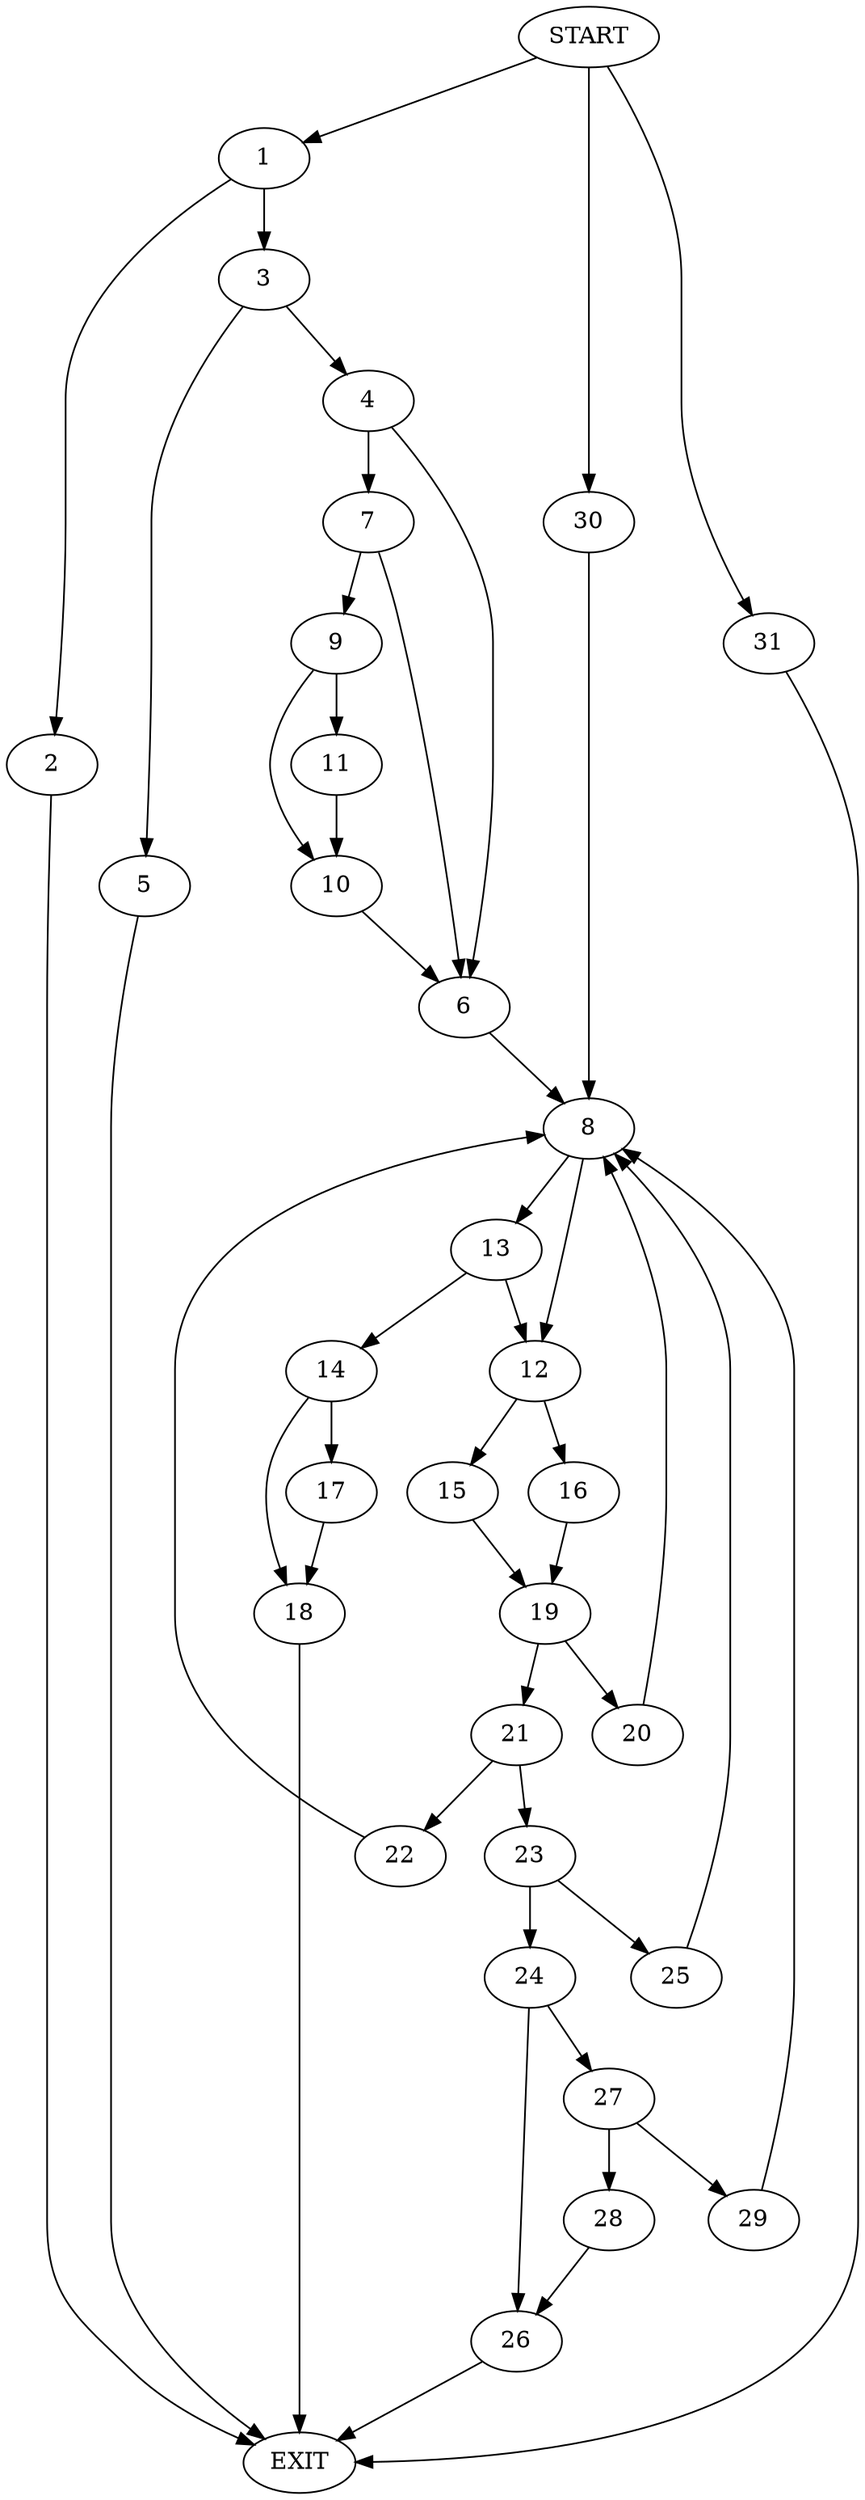 digraph {
0 [label="START"]
32 [label="EXIT"]
0 -> 1
1 -> 2
1 -> 3
2 -> 32
3 -> 4
3 -> 5
4 -> 6
4 -> 7
5 -> 32
6 -> 8
7 -> 9
7 -> 6
9 -> 10
9 -> 11
11 -> 10
10 -> 6
8 -> 12
8 -> 13
13 -> 12
13 -> 14
12 -> 15
12 -> 16
14 -> 17
14 -> 18
15 -> 19
16 -> 19
19 -> 20
19 -> 21
21 -> 22
21 -> 23
20 -> 8
23 -> 24
23 -> 25
22 -> 8
24 -> 26
24 -> 27
25 -> 8
26 -> 32
27 -> 28
27 -> 29
29 -> 8
28 -> 26
0 -> 30
30 -> 8
17 -> 18
18 -> 32
0 -> 31
31 -> 32
}
